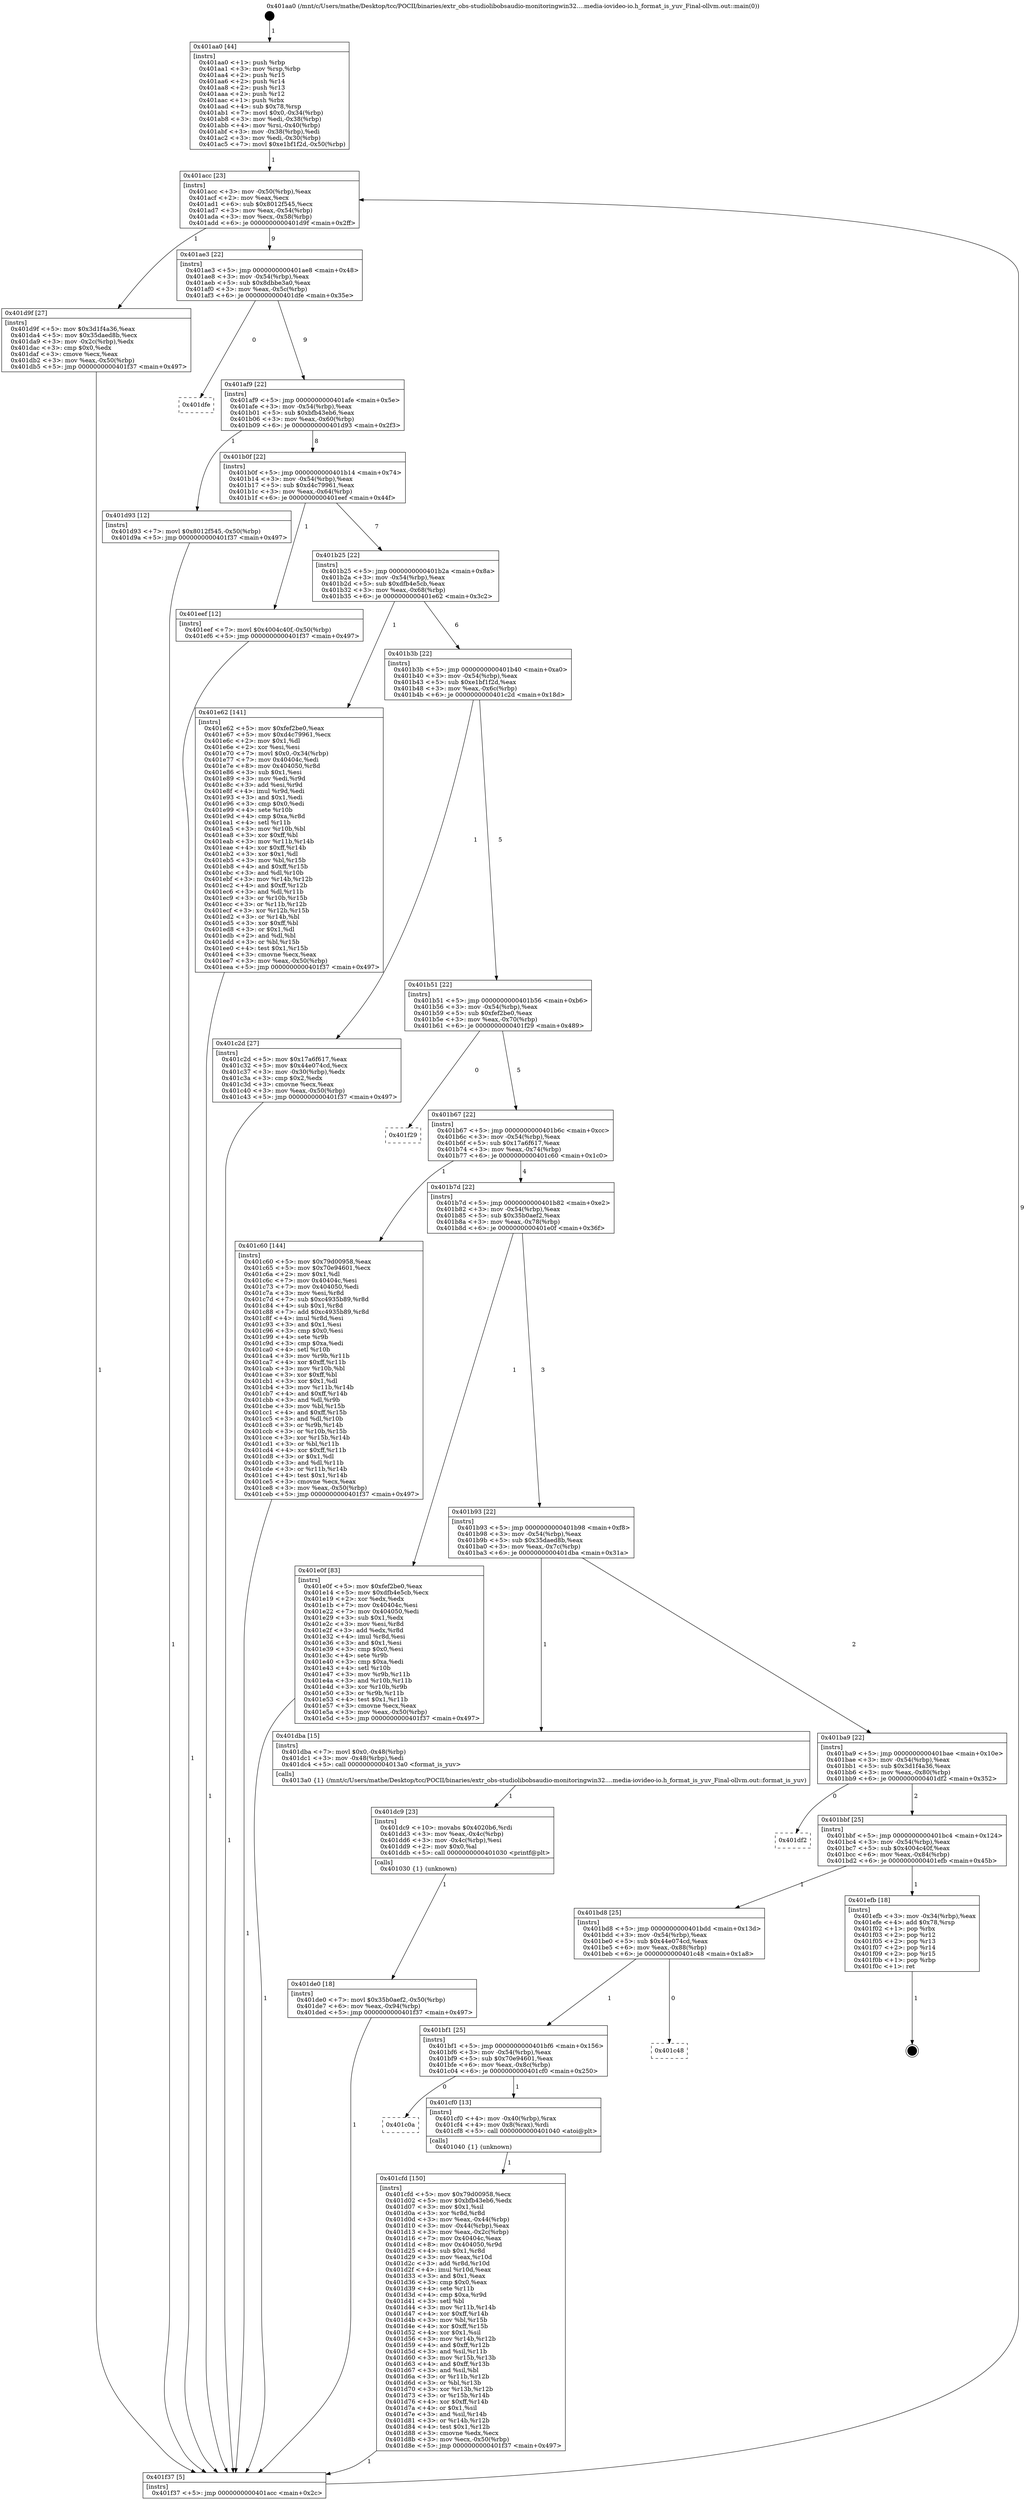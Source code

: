 digraph "0x401aa0" {
  label = "0x401aa0 (/mnt/c/Users/mathe/Desktop/tcc/POCII/binaries/extr_obs-studiolibobsaudio-monitoringwin32....media-iovideo-io.h_format_is_yuv_Final-ollvm.out::main(0))"
  labelloc = "t"
  node[shape=record]

  Entry [label="",width=0.3,height=0.3,shape=circle,fillcolor=black,style=filled]
  "0x401acc" [label="{
     0x401acc [23]\l
     | [instrs]\l
     &nbsp;&nbsp;0x401acc \<+3\>: mov -0x50(%rbp),%eax\l
     &nbsp;&nbsp;0x401acf \<+2\>: mov %eax,%ecx\l
     &nbsp;&nbsp;0x401ad1 \<+6\>: sub $0x8012f545,%ecx\l
     &nbsp;&nbsp;0x401ad7 \<+3\>: mov %eax,-0x54(%rbp)\l
     &nbsp;&nbsp;0x401ada \<+3\>: mov %ecx,-0x58(%rbp)\l
     &nbsp;&nbsp;0x401add \<+6\>: je 0000000000401d9f \<main+0x2ff\>\l
  }"]
  "0x401d9f" [label="{
     0x401d9f [27]\l
     | [instrs]\l
     &nbsp;&nbsp;0x401d9f \<+5\>: mov $0x3d1f4a36,%eax\l
     &nbsp;&nbsp;0x401da4 \<+5\>: mov $0x35daed8b,%ecx\l
     &nbsp;&nbsp;0x401da9 \<+3\>: mov -0x2c(%rbp),%edx\l
     &nbsp;&nbsp;0x401dac \<+3\>: cmp $0x0,%edx\l
     &nbsp;&nbsp;0x401daf \<+3\>: cmove %ecx,%eax\l
     &nbsp;&nbsp;0x401db2 \<+3\>: mov %eax,-0x50(%rbp)\l
     &nbsp;&nbsp;0x401db5 \<+5\>: jmp 0000000000401f37 \<main+0x497\>\l
  }"]
  "0x401ae3" [label="{
     0x401ae3 [22]\l
     | [instrs]\l
     &nbsp;&nbsp;0x401ae3 \<+5\>: jmp 0000000000401ae8 \<main+0x48\>\l
     &nbsp;&nbsp;0x401ae8 \<+3\>: mov -0x54(%rbp),%eax\l
     &nbsp;&nbsp;0x401aeb \<+5\>: sub $0x8dbbe3a0,%eax\l
     &nbsp;&nbsp;0x401af0 \<+3\>: mov %eax,-0x5c(%rbp)\l
     &nbsp;&nbsp;0x401af3 \<+6\>: je 0000000000401dfe \<main+0x35e\>\l
  }"]
  Exit [label="",width=0.3,height=0.3,shape=circle,fillcolor=black,style=filled,peripheries=2]
  "0x401dfe" [label="{
     0x401dfe\l
  }", style=dashed]
  "0x401af9" [label="{
     0x401af9 [22]\l
     | [instrs]\l
     &nbsp;&nbsp;0x401af9 \<+5\>: jmp 0000000000401afe \<main+0x5e\>\l
     &nbsp;&nbsp;0x401afe \<+3\>: mov -0x54(%rbp),%eax\l
     &nbsp;&nbsp;0x401b01 \<+5\>: sub $0xbfb43eb6,%eax\l
     &nbsp;&nbsp;0x401b06 \<+3\>: mov %eax,-0x60(%rbp)\l
     &nbsp;&nbsp;0x401b09 \<+6\>: je 0000000000401d93 \<main+0x2f3\>\l
  }"]
  "0x401de0" [label="{
     0x401de0 [18]\l
     | [instrs]\l
     &nbsp;&nbsp;0x401de0 \<+7\>: movl $0x35b0aef2,-0x50(%rbp)\l
     &nbsp;&nbsp;0x401de7 \<+6\>: mov %eax,-0x94(%rbp)\l
     &nbsp;&nbsp;0x401ded \<+5\>: jmp 0000000000401f37 \<main+0x497\>\l
  }"]
  "0x401d93" [label="{
     0x401d93 [12]\l
     | [instrs]\l
     &nbsp;&nbsp;0x401d93 \<+7\>: movl $0x8012f545,-0x50(%rbp)\l
     &nbsp;&nbsp;0x401d9a \<+5\>: jmp 0000000000401f37 \<main+0x497\>\l
  }"]
  "0x401b0f" [label="{
     0x401b0f [22]\l
     | [instrs]\l
     &nbsp;&nbsp;0x401b0f \<+5\>: jmp 0000000000401b14 \<main+0x74\>\l
     &nbsp;&nbsp;0x401b14 \<+3\>: mov -0x54(%rbp),%eax\l
     &nbsp;&nbsp;0x401b17 \<+5\>: sub $0xd4c79961,%eax\l
     &nbsp;&nbsp;0x401b1c \<+3\>: mov %eax,-0x64(%rbp)\l
     &nbsp;&nbsp;0x401b1f \<+6\>: je 0000000000401eef \<main+0x44f\>\l
  }"]
  "0x401dc9" [label="{
     0x401dc9 [23]\l
     | [instrs]\l
     &nbsp;&nbsp;0x401dc9 \<+10\>: movabs $0x4020b6,%rdi\l
     &nbsp;&nbsp;0x401dd3 \<+3\>: mov %eax,-0x4c(%rbp)\l
     &nbsp;&nbsp;0x401dd6 \<+3\>: mov -0x4c(%rbp),%esi\l
     &nbsp;&nbsp;0x401dd9 \<+2\>: mov $0x0,%al\l
     &nbsp;&nbsp;0x401ddb \<+5\>: call 0000000000401030 \<printf@plt\>\l
     | [calls]\l
     &nbsp;&nbsp;0x401030 \{1\} (unknown)\l
  }"]
  "0x401eef" [label="{
     0x401eef [12]\l
     | [instrs]\l
     &nbsp;&nbsp;0x401eef \<+7\>: movl $0x4004c40f,-0x50(%rbp)\l
     &nbsp;&nbsp;0x401ef6 \<+5\>: jmp 0000000000401f37 \<main+0x497\>\l
  }"]
  "0x401b25" [label="{
     0x401b25 [22]\l
     | [instrs]\l
     &nbsp;&nbsp;0x401b25 \<+5\>: jmp 0000000000401b2a \<main+0x8a\>\l
     &nbsp;&nbsp;0x401b2a \<+3\>: mov -0x54(%rbp),%eax\l
     &nbsp;&nbsp;0x401b2d \<+5\>: sub $0xdfb4e5cb,%eax\l
     &nbsp;&nbsp;0x401b32 \<+3\>: mov %eax,-0x68(%rbp)\l
     &nbsp;&nbsp;0x401b35 \<+6\>: je 0000000000401e62 \<main+0x3c2\>\l
  }"]
  "0x401cfd" [label="{
     0x401cfd [150]\l
     | [instrs]\l
     &nbsp;&nbsp;0x401cfd \<+5\>: mov $0x79d00958,%ecx\l
     &nbsp;&nbsp;0x401d02 \<+5\>: mov $0xbfb43eb6,%edx\l
     &nbsp;&nbsp;0x401d07 \<+3\>: mov $0x1,%sil\l
     &nbsp;&nbsp;0x401d0a \<+3\>: xor %r8d,%r8d\l
     &nbsp;&nbsp;0x401d0d \<+3\>: mov %eax,-0x44(%rbp)\l
     &nbsp;&nbsp;0x401d10 \<+3\>: mov -0x44(%rbp),%eax\l
     &nbsp;&nbsp;0x401d13 \<+3\>: mov %eax,-0x2c(%rbp)\l
     &nbsp;&nbsp;0x401d16 \<+7\>: mov 0x40404c,%eax\l
     &nbsp;&nbsp;0x401d1d \<+8\>: mov 0x404050,%r9d\l
     &nbsp;&nbsp;0x401d25 \<+4\>: sub $0x1,%r8d\l
     &nbsp;&nbsp;0x401d29 \<+3\>: mov %eax,%r10d\l
     &nbsp;&nbsp;0x401d2c \<+3\>: add %r8d,%r10d\l
     &nbsp;&nbsp;0x401d2f \<+4\>: imul %r10d,%eax\l
     &nbsp;&nbsp;0x401d33 \<+3\>: and $0x1,%eax\l
     &nbsp;&nbsp;0x401d36 \<+3\>: cmp $0x0,%eax\l
     &nbsp;&nbsp;0x401d39 \<+4\>: sete %r11b\l
     &nbsp;&nbsp;0x401d3d \<+4\>: cmp $0xa,%r9d\l
     &nbsp;&nbsp;0x401d41 \<+3\>: setl %bl\l
     &nbsp;&nbsp;0x401d44 \<+3\>: mov %r11b,%r14b\l
     &nbsp;&nbsp;0x401d47 \<+4\>: xor $0xff,%r14b\l
     &nbsp;&nbsp;0x401d4b \<+3\>: mov %bl,%r15b\l
     &nbsp;&nbsp;0x401d4e \<+4\>: xor $0xff,%r15b\l
     &nbsp;&nbsp;0x401d52 \<+4\>: xor $0x1,%sil\l
     &nbsp;&nbsp;0x401d56 \<+3\>: mov %r14b,%r12b\l
     &nbsp;&nbsp;0x401d59 \<+4\>: and $0xff,%r12b\l
     &nbsp;&nbsp;0x401d5d \<+3\>: and %sil,%r11b\l
     &nbsp;&nbsp;0x401d60 \<+3\>: mov %r15b,%r13b\l
     &nbsp;&nbsp;0x401d63 \<+4\>: and $0xff,%r13b\l
     &nbsp;&nbsp;0x401d67 \<+3\>: and %sil,%bl\l
     &nbsp;&nbsp;0x401d6a \<+3\>: or %r11b,%r12b\l
     &nbsp;&nbsp;0x401d6d \<+3\>: or %bl,%r13b\l
     &nbsp;&nbsp;0x401d70 \<+3\>: xor %r13b,%r12b\l
     &nbsp;&nbsp;0x401d73 \<+3\>: or %r15b,%r14b\l
     &nbsp;&nbsp;0x401d76 \<+4\>: xor $0xff,%r14b\l
     &nbsp;&nbsp;0x401d7a \<+4\>: or $0x1,%sil\l
     &nbsp;&nbsp;0x401d7e \<+3\>: and %sil,%r14b\l
     &nbsp;&nbsp;0x401d81 \<+3\>: or %r14b,%r12b\l
     &nbsp;&nbsp;0x401d84 \<+4\>: test $0x1,%r12b\l
     &nbsp;&nbsp;0x401d88 \<+3\>: cmovne %edx,%ecx\l
     &nbsp;&nbsp;0x401d8b \<+3\>: mov %ecx,-0x50(%rbp)\l
     &nbsp;&nbsp;0x401d8e \<+5\>: jmp 0000000000401f37 \<main+0x497\>\l
  }"]
  "0x401e62" [label="{
     0x401e62 [141]\l
     | [instrs]\l
     &nbsp;&nbsp;0x401e62 \<+5\>: mov $0xfef2be0,%eax\l
     &nbsp;&nbsp;0x401e67 \<+5\>: mov $0xd4c79961,%ecx\l
     &nbsp;&nbsp;0x401e6c \<+2\>: mov $0x1,%dl\l
     &nbsp;&nbsp;0x401e6e \<+2\>: xor %esi,%esi\l
     &nbsp;&nbsp;0x401e70 \<+7\>: movl $0x0,-0x34(%rbp)\l
     &nbsp;&nbsp;0x401e77 \<+7\>: mov 0x40404c,%edi\l
     &nbsp;&nbsp;0x401e7e \<+8\>: mov 0x404050,%r8d\l
     &nbsp;&nbsp;0x401e86 \<+3\>: sub $0x1,%esi\l
     &nbsp;&nbsp;0x401e89 \<+3\>: mov %edi,%r9d\l
     &nbsp;&nbsp;0x401e8c \<+3\>: add %esi,%r9d\l
     &nbsp;&nbsp;0x401e8f \<+4\>: imul %r9d,%edi\l
     &nbsp;&nbsp;0x401e93 \<+3\>: and $0x1,%edi\l
     &nbsp;&nbsp;0x401e96 \<+3\>: cmp $0x0,%edi\l
     &nbsp;&nbsp;0x401e99 \<+4\>: sete %r10b\l
     &nbsp;&nbsp;0x401e9d \<+4\>: cmp $0xa,%r8d\l
     &nbsp;&nbsp;0x401ea1 \<+4\>: setl %r11b\l
     &nbsp;&nbsp;0x401ea5 \<+3\>: mov %r10b,%bl\l
     &nbsp;&nbsp;0x401ea8 \<+3\>: xor $0xff,%bl\l
     &nbsp;&nbsp;0x401eab \<+3\>: mov %r11b,%r14b\l
     &nbsp;&nbsp;0x401eae \<+4\>: xor $0xff,%r14b\l
     &nbsp;&nbsp;0x401eb2 \<+3\>: xor $0x1,%dl\l
     &nbsp;&nbsp;0x401eb5 \<+3\>: mov %bl,%r15b\l
     &nbsp;&nbsp;0x401eb8 \<+4\>: and $0xff,%r15b\l
     &nbsp;&nbsp;0x401ebc \<+3\>: and %dl,%r10b\l
     &nbsp;&nbsp;0x401ebf \<+3\>: mov %r14b,%r12b\l
     &nbsp;&nbsp;0x401ec2 \<+4\>: and $0xff,%r12b\l
     &nbsp;&nbsp;0x401ec6 \<+3\>: and %dl,%r11b\l
     &nbsp;&nbsp;0x401ec9 \<+3\>: or %r10b,%r15b\l
     &nbsp;&nbsp;0x401ecc \<+3\>: or %r11b,%r12b\l
     &nbsp;&nbsp;0x401ecf \<+3\>: xor %r12b,%r15b\l
     &nbsp;&nbsp;0x401ed2 \<+3\>: or %r14b,%bl\l
     &nbsp;&nbsp;0x401ed5 \<+3\>: xor $0xff,%bl\l
     &nbsp;&nbsp;0x401ed8 \<+3\>: or $0x1,%dl\l
     &nbsp;&nbsp;0x401edb \<+2\>: and %dl,%bl\l
     &nbsp;&nbsp;0x401edd \<+3\>: or %bl,%r15b\l
     &nbsp;&nbsp;0x401ee0 \<+4\>: test $0x1,%r15b\l
     &nbsp;&nbsp;0x401ee4 \<+3\>: cmovne %ecx,%eax\l
     &nbsp;&nbsp;0x401ee7 \<+3\>: mov %eax,-0x50(%rbp)\l
     &nbsp;&nbsp;0x401eea \<+5\>: jmp 0000000000401f37 \<main+0x497\>\l
  }"]
  "0x401b3b" [label="{
     0x401b3b [22]\l
     | [instrs]\l
     &nbsp;&nbsp;0x401b3b \<+5\>: jmp 0000000000401b40 \<main+0xa0\>\l
     &nbsp;&nbsp;0x401b40 \<+3\>: mov -0x54(%rbp),%eax\l
     &nbsp;&nbsp;0x401b43 \<+5\>: sub $0xe1bf1f2d,%eax\l
     &nbsp;&nbsp;0x401b48 \<+3\>: mov %eax,-0x6c(%rbp)\l
     &nbsp;&nbsp;0x401b4b \<+6\>: je 0000000000401c2d \<main+0x18d\>\l
  }"]
  "0x401c0a" [label="{
     0x401c0a\l
  }", style=dashed]
  "0x401c2d" [label="{
     0x401c2d [27]\l
     | [instrs]\l
     &nbsp;&nbsp;0x401c2d \<+5\>: mov $0x17a6f617,%eax\l
     &nbsp;&nbsp;0x401c32 \<+5\>: mov $0x44e074cd,%ecx\l
     &nbsp;&nbsp;0x401c37 \<+3\>: mov -0x30(%rbp),%edx\l
     &nbsp;&nbsp;0x401c3a \<+3\>: cmp $0x2,%edx\l
     &nbsp;&nbsp;0x401c3d \<+3\>: cmovne %ecx,%eax\l
     &nbsp;&nbsp;0x401c40 \<+3\>: mov %eax,-0x50(%rbp)\l
     &nbsp;&nbsp;0x401c43 \<+5\>: jmp 0000000000401f37 \<main+0x497\>\l
  }"]
  "0x401b51" [label="{
     0x401b51 [22]\l
     | [instrs]\l
     &nbsp;&nbsp;0x401b51 \<+5\>: jmp 0000000000401b56 \<main+0xb6\>\l
     &nbsp;&nbsp;0x401b56 \<+3\>: mov -0x54(%rbp),%eax\l
     &nbsp;&nbsp;0x401b59 \<+5\>: sub $0xfef2be0,%eax\l
     &nbsp;&nbsp;0x401b5e \<+3\>: mov %eax,-0x70(%rbp)\l
     &nbsp;&nbsp;0x401b61 \<+6\>: je 0000000000401f29 \<main+0x489\>\l
  }"]
  "0x401f37" [label="{
     0x401f37 [5]\l
     | [instrs]\l
     &nbsp;&nbsp;0x401f37 \<+5\>: jmp 0000000000401acc \<main+0x2c\>\l
  }"]
  "0x401aa0" [label="{
     0x401aa0 [44]\l
     | [instrs]\l
     &nbsp;&nbsp;0x401aa0 \<+1\>: push %rbp\l
     &nbsp;&nbsp;0x401aa1 \<+3\>: mov %rsp,%rbp\l
     &nbsp;&nbsp;0x401aa4 \<+2\>: push %r15\l
     &nbsp;&nbsp;0x401aa6 \<+2\>: push %r14\l
     &nbsp;&nbsp;0x401aa8 \<+2\>: push %r13\l
     &nbsp;&nbsp;0x401aaa \<+2\>: push %r12\l
     &nbsp;&nbsp;0x401aac \<+1\>: push %rbx\l
     &nbsp;&nbsp;0x401aad \<+4\>: sub $0x78,%rsp\l
     &nbsp;&nbsp;0x401ab1 \<+7\>: movl $0x0,-0x34(%rbp)\l
     &nbsp;&nbsp;0x401ab8 \<+3\>: mov %edi,-0x38(%rbp)\l
     &nbsp;&nbsp;0x401abb \<+4\>: mov %rsi,-0x40(%rbp)\l
     &nbsp;&nbsp;0x401abf \<+3\>: mov -0x38(%rbp),%edi\l
     &nbsp;&nbsp;0x401ac2 \<+3\>: mov %edi,-0x30(%rbp)\l
     &nbsp;&nbsp;0x401ac5 \<+7\>: movl $0xe1bf1f2d,-0x50(%rbp)\l
  }"]
  "0x401cf0" [label="{
     0x401cf0 [13]\l
     | [instrs]\l
     &nbsp;&nbsp;0x401cf0 \<+4\>: mov -0x40(%rbp),%rax\l
     &nbsp;&nbsp;0x401cf4 \<+4\>: mov 0x8(%rax),%rdi\l
     &nbsp;&nbsp;0x401cf8 \<+5\>: call 0000000000401040 \<atoi@plt\>\l
     | [calls]\l
     &nbsp;&nbsp;0x401040 \{1\} (unknown)\l
  }"]
  "0x401f29" [label="{
     0x401f29\l
  }", style=dashed]
  "0x401b67" [label="{
     0x401b67 [22]\l
     | [instrs]\l
     &nbsp;&nbsp;0x401b67 \<+5\>: jmp 0000000000401b6c \<main+0xcc\>\l
     &nbsp;&nbsp;0x401b6c \<+3\>: mov -0x54(%rbp),%eax\l
     &nbsp;&nbsp;0x401b6f \<+5\>: sub $0x17a6f617,%eax\l
     &nbsp;&nbsp;0x401b74 \<+3\>: mov %eax,-0x74(%rbp)\l
     &nbsp;&nbsp;0x401b77 \<+6\>: je 0000000000401c60 \<main+0x1c0\>\l
  }"]
  "0x401bf1" [label="{
     0x401bf1 [25]\l
     | [instrs]\l
     &nbsp;&nbsp;0x401bf1 \<+5\>: jmp 0000000000401bf6 \<main+0x156\>\l
     &nbsp;&nbsp;0x401bf6 \<+3\>: mov -0x54(%rbp),%eax\l
     &nbsp;&nbsp;0x401bf9 \<+5\>: sub $0x70e94601,%eax\l
     &nbsp;&nbsp;0x401bfe \<+6\>: mov %eax,-0x8c(%rbp)\l
     &nbsp;&nbsp;0x401c04 \<+6\>: je 0000000000401cf0 \<main+0x250\>\l
  }"]
  "0x401c60" [label="{
     0x401c60 [144]\l
     | [instrs]\l
     &nbsp;&nbsp;0x401c60 \<+5\>: mov $0x79d00958,%eax\l
     &nbsp;&nbsp;0x401c65 \<+5\>: mov $0x70e94601,%ecx\l
     &nbsp;&nbsp;0x401c6a \<+2\>: mov $0x1,%dl\l
     &nbsp;&nbsp;0x401c6c \<+7\>: mov 0x40404c,%esi\l
     &nbsp;&nbsp;0x401c73 \<+7\>: mov 0x404050,%edi\l
     &nbsp;&nbsp;0x401c7a \<+3\>: mov %esi,%r8d\l
     &nbsp;&nbsp;0x401c7d \<+7\>: sub $0xc4935b89,%r8d\l
     &nbsp;&nbsp;0x401c84 \<+4\>: sub $0x1,%r8d\l
     &nbsp;&nbsp;0x401c88 \<+7\>: add $0xc4935b89,%r8d\l
     &nbsp;&nbsp;0x401c8f \<+4\>: imul %r8d,%esi\l
     &nbsp;&nbsp;0x401c93 \<+3\>: and $0x1,%esi\l
     &nbsp;&nbsp;0x401c96 \<+3\>: cmp $0x0,%esi\l
     &nbsp;&nbsp;0x401c99 \<+4\>: sete %r9b\l
     &nbsp;&nbsp;0x401c9d \<+3\>: cmp $0xa,%edi\l
     &nbsp;&nbsp;0x401ca0 \<+4\>: setl %r10b\l
     &nbsp;&nbsp;0x401ca4 \<+3\>: mov %r9b,%r11b\l
     &nbsp;&nbsp;0x401ca7 \<+4\>: xor $0xff,%r11b\l
     &nbsp;&nbsp;0x401cab \<+3\>: mov %r10b,%bl\l
     &nbsp;&nbsp;0x401cae \<+3\>: xor $0xff,%bl\l
     &nbsp;&nbsp;0x401cb1 \<+3\>: xor $0x1,%dl\l
     &nbsp;&nbsp;0x401cb4 \<+3\>: mov %r11b,%r14b\l
     &nbsp;&nbsp;0x401cb7 \<+4\>: and $0xff,%r14b\l
     &nbsp;&nbsp;0x401cbb \<+3\>: and %dl,%r9b\l
     &nbsp;&nbsp;0x401cbe \<+3\>: mov %bl,%r15b\l
     &nbsp;&nbsp;0x401cc1 \<+4\>: and $0xff,%r15b\l
     &nbsp;&nbsp;0x401cc5 \<+3\>: and %dl,%r10b\l
     &nbsp;&nbsp;0x401cc8 \<+3\>: or %r9b,%r14b\l
     &nbsp;&nbsp;0x401ccb \<+3\>: or %r10b,%r15b\l
     &nbsp;&nbsp;0x401cce \<+3\>: xor %r15b,%r14b\l
     &nbsp;&nbsp;0x401cd1 \<+3\>: or %bl,%r11b\l
     &nbsp;&nbsp;0x401cd4 \<+4\>: xor $0xff,%r11b\l
     &nbsp;&nbsp;0x401cd8 \<+3\>: or $0x1,%dl\l
     &nbsp;&nbsp;0x401cdb \<+3\>: and %dl,%r11b\l
     &nbsp;&nbsp;0x401cde \<+3\>: or %r11b,%r14b\l
     &nbsp;&nbsp;0x401ce1 \<+4\>: test $0x1,%r14b\l
     &nbsp;&nbsp;0x401ce5 \<+3\>: cmovne %ecx,%eax\l
     &nbsp;&nbsp;0x401ce8 \<+3\>: mov %eax,-0x50(%rbp)\l
     &nbsp;&nbsp;0x401ceb \<+5\>: jmp 0000000000401f37 \<main+0x497\>\l
  }"]
  "0x401b7d" [label="{
     0x401b7d [22]\l
     | [instrs]\l
     &nbsp;&nbsp;0x401b7d \<+5\>: jmp 0000000000401b82 \<main+0xe2\>\l
     &nbsp;&nbsp;0x401b82 \<+3\>: mov -0x54(%rbp),%eax\l
     &nbsp;&nbsp;0x401b85 \<+5\>: sub $0x35b0aef2,%eax\l
     &nbsp;&nbsp;0x401b8a \<+3\>: mov %eax,-0x78(%rbp)\l
     &nbsp;&nbsp;0x401b8d \<+6\>: je 0000000000401e0f \<main+0x36f\>\l
  }"]
  "0x401c48" [label="{
     0x401c48\l
  }", style=dashed]
  "0x401e0f" [label="{
     0x401e0f [83]\l
     | [instrs]\l
     &nbsp;&nbsp;0x401e0f \<+5\>: mov $0xfef2be0,%eax\l
     &nbsp;&nbsp;0x401e14 \<+5\>: mov $0xdfb4e5cb,%ecx\l
     &nbsp;&nbsp;0x401e19 \<+2\>: xor %edx,%edx\l
     &nbsp;&nbsp;0x401e1b \<+7\>: mov 0x40404c,%esi\l
     &nbsp;&nbsp;0x401e22 \<+7\>: mov 0x404050,%edi\l
     &nbsp;&nbsp;0x401e29 \<+3\>: sub $0x1,%edx\l
     &nbsp;&nbsp;0x401e2c \<+3\>: mov %esi,%r8d\l
     &nbsp;&nbsp;0x401e2f \<+3\>: add %edx,%r8d\l
     &nbsp;&nbsp;0x401e32 \<+4\>: imul %r8d,%esi\l
     &nbsp;&nbsp;0x401e36 \<+3\>: and $0x1,%esi\l
     &nbsp;&nbsp;0x401e39 \<+3\>: cmp $0x0,%esi\l
     &nbsp;&nbsp;0x401e3c \<+4\>: sete %r9b\l
     &nbsp;&nbsp;0x401e40 \<+3\>: cmp $0xa,%edi\l
     &nbsp;&nbsp;0x401e43 \<+4\>: setl %r10b\l
     &nbsp;&nbsp;0x401e47 \<+3\>: mov %r9b,%r11b\l
     &nbsp;&nbsp;0x401e4a \<+3\>: and %r10b,%r11b\l
     &nbsp;&nbsp;0x401e4d \<+3\>: xor %r10b,%r9b\l
     &nbsp;&nbsp;0x401e50 \<+3\>: or %r9b,%r11b\l
     &nbsp;&nbsp;0x401e53 \<+4\>: test $0x1,%r11b\l
     &nbsp;&nbsp;0x401e57 \<+3\>: cmovne %ecx,%eax\l
     &nbsp;&nbsp;0x401e5a \<+3\>: mov %eax,-0x50(%rbp)\l
     &nbsp;&nbsp;0x401e5d \<+5\>: jmp 0000000000401f37 \<main+0x497\>\l
  }"]
  "0x401b93" [label="{
     0x401b93 [22]\l
     | [instrs]\l
     &nbsp;&nbsp;0x401b93 \<+5\>: jmp 0000000000401b98 \<main+0xf8\>\l
     &nbsp;&nbsp;0x401b98 \<+3\>: mov -0x54(%rbp),%eax\l
     &nbsp;&nbsp;0x401b9b \<+5\>: sub $0x35daed8b,%eax\l
     &nbsp;&nbsp;0x401ba0 \<+3\>: mov %eax,-0x7c(%rbp)\l
     &nbsp;&nbsp;0x401ba3 \<+6\>: je 0000000000401dba \<main+0x31a\>\l
  }"]
  "0x401bd8" [label="{
     0x401bd8 [25]\l
     | [instrs]\l
     &nbsp;&nbsp;0x401bd8 \<+5\>: jmp 0000000000401bdd \<main+0x13d\>\l
     &nbsp;&nbsp;0x401bdd \<+3\>: mov -0x54(%rbp),%eax\l
     &nbsp;&nbsp;0x401be0 \<+5\>: sub $0x44e074cd,%eax\l
     &nbsp;&nbsp;0x401be5 \<+6\>: mov %eax,-0x88(%rbp)\l
     &nbsp;&nbsp;0x401beb \<+6\>: je 0000000000401c48 \<main+0x1a8\>\l
  }"]
  "0x401dba" [label="{
     0x401dba [15]\l
     | [instrs]\l
     &nbsp;&nbsp;0x401dba \<+7\>: movl $0x0,-0x48(%rbp)\l
     &nbsp;&nbsp;0x401dc1 \<+3\>: mov -0x48(%rbp),%edi\l
     &nbsp;&nbsp;0x401dc4 \<+5\>: call 00000000004013a0 \<format_is_yuv\>\l
     | [calls]\l
     &nbsp;&nbsp;0x4013a0 \{1\} (/mnt/c/Users/mathe/Desktop/tcc/POCII/binaries/extr_obs-studiolibobsaudio-monitoringwin32....media-iovideo-io.h_format_is_yuv_Final-ollvm.out::format_is_yuv)\l
  }"]
  "0x401ba9" [label="{
     0x401ba9 [22]\l
     | [instrs]\l
     &nbsp;&nbsp;0x401ba9 \<+5\>: jmp 0000000000401bae \<main+0x10e\>\l
     &nbsp;&nbsp;0x401bae \<+3\>: mov -0x54(%rbp),%eax\l
     &nbsp;&nbsp;0x401bb1 \<+5\>: sub $0x3d1f4a36,%eax\l
     &nbsp;&nbsp;0x401bb6 \<+3\>: mov %eax,-0x80(%rbp)\l
     &nbsp;&nbsp;0x401bb9 \<+6\>: je 0000000000401df2 \<main+0x352\>\l
  }"]
  "0x401efb" [label="{
     0x401efb [18]\l
     | [instrs]\l
     &nbsp;&nbsp;0x401efb \<+3\>: mov -0x34(%rbp),%eax\l
     &nbsp;&nbsp;0x401efe \<+4\>: add $0x78,%rsp\l
     &nbsp;&nbsp;0x401f02 \<+1\>: pop %rbx\l
     &nbsp;&nbsp;0x401f03 \<+2\>: pop %r12\l
     &nbsp;&nbsp;0x401f05 \<+2\>: pop %r13\l
     &nbsp;&nbsp;0x401f07 \<+2\>: pop %r14\l
     &nbsp;&nbsp;0x401f09 \<+2\>: pop %r15\l
     &nbsp;&nbsp;0x401f0b \<+1\>: pop %rbp\l
     &nbsp;&nbsp;0x401f0c \<+1\>: ret\l
  }"]
  "0x401df2" [label="{
     0x401df2\l
  }", style=dashed]
  "0x401bbf" [label="{
     0x401bbf [25]\l
     | [instrs]\l
     &nbsp;&nbsp;0x401bbf \<+5\>: jmp 0000000000401bc4 \<main+0x124\>\l
     &nbsp;&nbsp;0x401bc4 \<+3\>: mov -0x54(%rbp),%eax\l
     &nbsp;&nbsp;0x401bc7 \<+5\>: sub $0x4004c40f,%eax\l
     &nbsp;&nbsp;0x401bcc \<+6\>: mov %eax,-0x84(%rbp)\l
     &nbsp;&nbsp;0x401bd2 \<+6\>: je 0000000000401efb \<main+0x45b\>\l
  }"]
  Entry -> "0x401aa0" [label=" 1"]
  "0x401acc" -> "0x401d9f" [label=" 1"]
  "0x401acc" -> "0x401ae3" [label=" 9"]
  "0x401efb" -> Exit [label=" 1"]
  "0x401ae3" -> "0x401dfe" [label=" 0"]
  "0x401ae3" -> "0x401af9" [label=" 9"]
  "0x401eef" -> "0x401f37" [label=" 1"]
  "0x401af9" -> "0x401d93" [label=" 1"]
  "0x401af9" -> "0x401b0f" [label=" 8"]
  "0x401e62" -> "0x401f37" [label=" 1"]
  "0x401b0f" -> "0x401eef" [label=" 1"]
  "0x401b0f" -> "0x401b25" [label=" 7"]
  "0x401e0f" -> "0x401f37" [label=" 1"]
  "0x401b25" -> "0x401e62" [label=" 1"]
  "0x401b25" -> "0x401b3b" [label=" 6"]
  "0x401de0" -> "0x401f37" [label=" 1"]
  "0x401b3b" -> "0x401c2d" [label=" 1"]
  "0x401b3b" -> "0x401b51" [label=" 5"]
  "0x401c2d" -> "0x401f37" [label=" 1"]
  "0x401aa0" -> "0x401acc" [label=" 1"]
  "0x401f37" -> "0x401acc" [label=" 9"]
  "0x401dc9" -> "0x401de0" [label=" 1"]
  "0x401b51" -> "0x401f29" [label=" 0"]
  "0x401b51" -> "0x401b67" [label=" 5"]
  "0x401dba" -> "0x401dc9" [label=" 1"]
  "0x401b67" -> "0x401c60" [label=" 1"]
  "0x401b67" -> "0x401b7d" [label=" 4"]
  "0x401c60" -> "0x401f37" [label=" 1"]
  "0x401d93" -> "0x401f37" [label=" 1"]
  "0x401b7d" -> "0x401e0f" [label=" 1"]
  "0x401b7d" -> "0x401b93" [label=" 3"]
  "0x401cfd" -> "0x401f37" [label=" 1"]
  "0x401b93" -> "0x401dba" [label=" 1"]
  "0x401b93" -> "0x401ba9" [label=" 2"]
  "0x401bf1" -> "0x401c0a" [label=" 0"]
  "0x401ba9" -> "0x401df2" [label=" 0"]
  "0x401ba9" -> "0x401bbf" [label=" 2"]
  "0x401bf1" -> "0x401cf0" [label=" 1"]
  "0x401bbf" -> "0x401efb" [label=" 1"]
  "0x401bbf" -> "0x401bd8" [label=" 1"]
  "0x401cf0" -> "0x401cfd" [label=" 1"]
  "0x401bd8" -> "0x401c48" [label=" 0"]
  "0x401bd8" -> "0x401bf1" [label=" 1"]
  "0x401d9f" -> "0x401f37" [label=" 1"]
}
